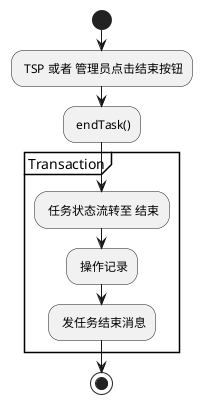@startuml
'https://plantuml.com/activity-diagram-beta

start

    : TSP 或者 管理员点击结束按钮;
    : endTask();
    partition Transaction{
        : 任务状态流转至 结束;
        : 操作记录;
        : 发任务结束消息;
    }


stop

@enduml